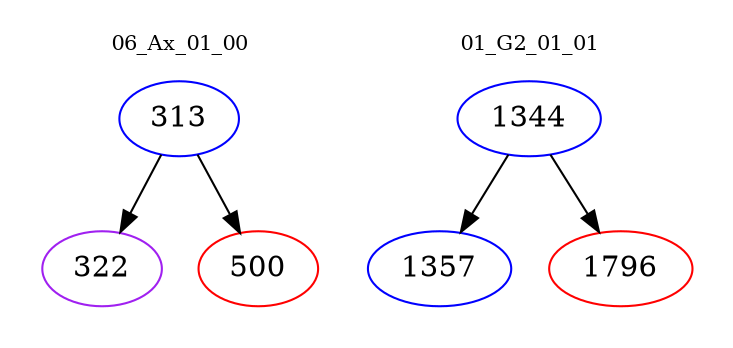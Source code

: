 digraph{
subgraph cluster_0 {
color = white
label = "06_Ax_01_00";
fontsize=10;
T0_313 [label="313", color="blue"]
T0_313 -> T0_322 [color="black"]
T0_322 [label="322", color="purple"]
T0_313 -> T0_500 [color="black"]
T0_500 [label="500", color="red"]
}
subgraph cluster_1 {
color = white
label = "01_G2_01_01";
fontsize=10;
T1_1344 [label="1344", color="blue"]
T1_1344 -> T1_1357 [color="black"]
T1_1357 [label="1357", color="blue"]
T1_1344 -> T1_1796 [color="black"]
T1_1796 [label="1796", color="red"]
}
}
